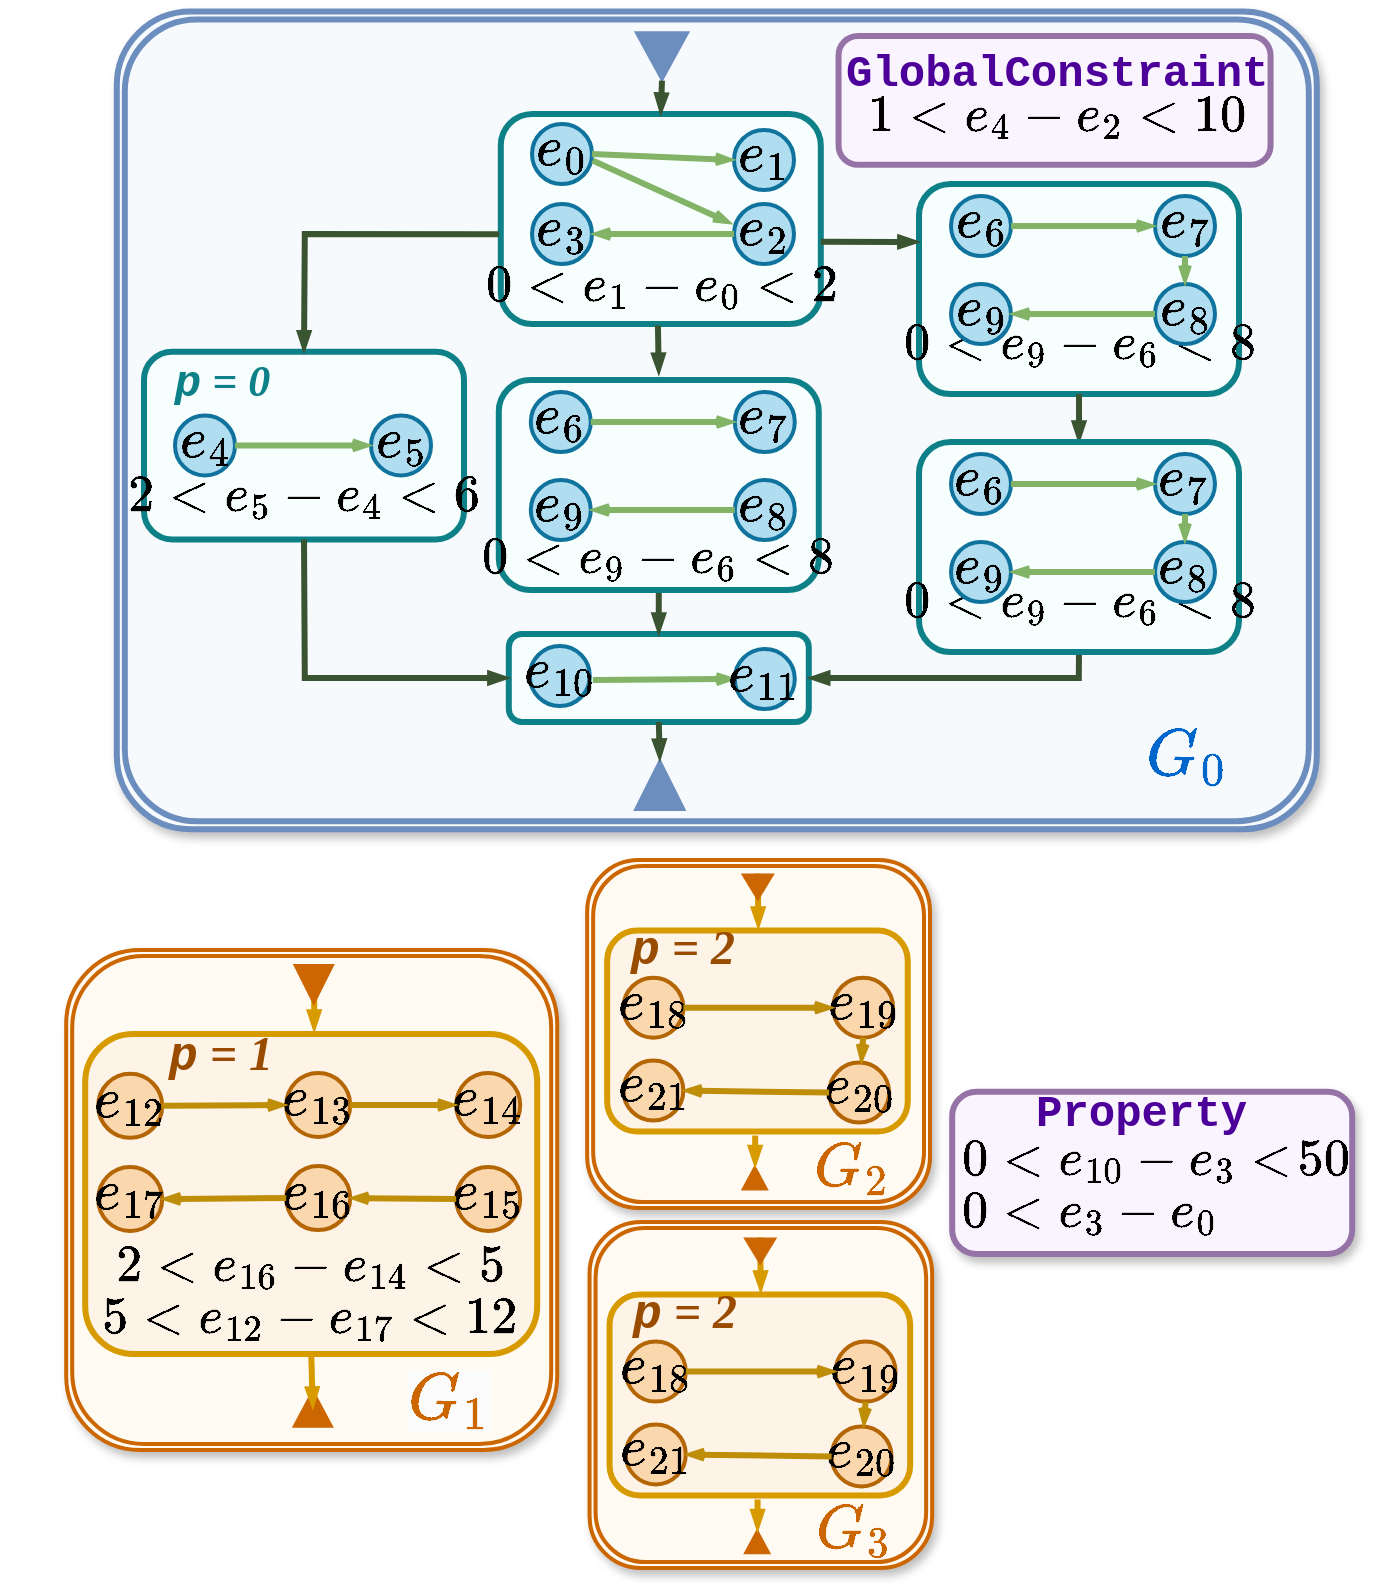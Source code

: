 <mxfile version="27.0.6">
  <diagram name="Page-1" id="2ugi5nNnWcnAQ4nfvGsC">
    <mxGraphModel dx="1415" dy="845" grid="1" gridSize="10" guides="1" tooltips="1" connect="1" arrows="1" fold="1" page="1" pageScale="1" pageWidth="850" pageHeight="1100" math="1" shadow="0">
      <root>
        <mxCell id="0" />
        <mxCell id="1" parent="0" />
        <mxCell id="yCP1H79guj11RidMhrs2-520" value="" style="shape=ext;double=1;rounded=1;whiteSpace=wrap;html=1;fillColor=#FFFAF2;strokeColor=#CC6600;strokeWidth=2;container=0;shadow=1;" parent="1" vertex="1">
          <mxGeometry x="68.1" y="538" width="245.5" height="250" as="geometry" />
        </mxCell>
        <mxCell id="yCP1H79guj11RidMhrs2-76" value="" style="shape=ext;double=1;rounded=1;whiteSpace=wrap;html=1;fillColor=#F7FAFD;strokeColor=#6c8ebf;strokeWidth=3;container=0;shadow=1;arcSize=9;" parent="1" vertex="1">
          <mxGeometry x="93.4" y="68.8" width="600" height="408.78" as="geometry" />
        </mxCell>
        <mxCell id="yCP1H79guj11RidMhrs2-59" value="" style="triangle;whiteSpace=wrap;html=1;rotation=90;fillColor=light-dark(#6c8ebf, #1d293b);strokeColor=#6c8ebf;" parent="1" vertex="1">
          <mxGeometry x="353.86" y="78" width="24.27" height="26.46" as="geometry" />
        </mxCell>
        <mxCell id="yCP1H79guj11RidMhrs2-201" value="" style="rounded=1;whiteSpace=wrap;html=1;shadow=0;strokeColor=#9673A6;strokeWidth=3;fillColor=#FAF4FF;" parent="1" vertex="1">
          <mxGeometry x="454.28" y="81.0" width="216" height="64.43" as="geometry" />
        </mxCell>
        <mxCell id="yCP1H79guj11RidMhrs2-202" value="&lt;span style=&quot;font-style: normal; font-variant-ligatures: normal; font-variant-caps: normal; letter-spacing: normal; orphans: 2; text-align: left; text-indent: 0px; text-transform: none; widows: 2; word-spacing: 0px; -webkit-text-stroke-width: 0px; white-space: nowrap; text-decoration-thickness: initial; text-decoration-style: initial; text-decoration-color: initial; float: none; display: inline !important;&quot;&gt;&lt;font face=&quot;Courier New&quot; style=&quot;color: rgb(76, 0, 153); font-size: 22px;&quot;&gt;&lt;b style=&quot;&quot;&gt;GlobalConstraint&lt;/b&gt;&lt;/font&gt;&lt;/span&gt;" style="text;whiteSpace=wrap;html=1;shadow=1;rounded=1;" parent="1" vertex="1">
          <mxGeometry x="456.38" y="81.0" width="146.8" height="25.57" as="geometry" />
        </mxCell>
        <mxCell id="yCP1H79guj11RidMhrs2-204" value="&lt;font style=&quot;font-size: 22px;&quot;&gt;\(1 &amp;lt; e_4 - e_2 &amp;lt; 10\)&lt;/font&gt;" style="text;html=1;align=center;verticalAlign=middle;whiteSpace=wrap;rounded=0;" parent="1" vertex="1">
          <mxGeometry x="468.78" y="101.43" width="190" height="40" as="geometry" />
        </mxCell>
        <mxCell id="yCP1H79guj11RidMhrs2-15" value="" style="triangle;whiteSpace=wrap;html=1;rotation=90;fillColor=light-dark(#6c8ebf, #1d293b);flipV=1;flipH=1;strokeColor=#6c8ebf;" parent="1" vertex="1">
          <mxGeometry x="352.4" y="443" width="25" height="25" as="geometry" />
        </mxCell>
        <mxCell id="yCP1H79guj11RidMhrs2-216" value="" style="rounded=1;whiteSpace=wrap;html=1;strokeWidth=3;fillColor=#F7FFFE;strokeColor=#0e8088;" parent="1" vertex="1">
          <mxGeometry x="289.4" y="380" width="150" height="44" as="geometry" />
        </mxCell>
        <mxCell id="yCP1H79guj11RidMhrs2-219" value="&lt;div style=&quot;text-align: left;&quot;&gt;&lt;span style=&quot;background-color: initial;&quot;&gt;&lt;font style=&quot;font-size: 24px;&quot; face=&quot;Courier New&quot;&gt;&lt;b style=&quot;&quot;&gt;\(e_{10}\)&lt;/b&gt;&lt;/font&gt;&lt;/span&gt;&lt;/div&gt;" style="ellipse;whiteSpace=wrap;html=1;aspect=fixed;strokeWidth=2;fillColor=#b1ddf0;strokeColor=#10739e;" parent="1" vertex="1">
          <mxGeometry x="299.9" y="386" width="30" height="30" as="geometry" />
        </mxCell>
        <mxCell id="yCP1H79guj11RidMhrs2-431" value="" style="rounded=1;whiteSpace=wrap;html=1;strokeWidth=3;fillColor=#F7FFFE;strokeColor=#0e8088;" parent="1" vertex="1">
          <mxGeometry x="285.4" y="120" width="160" height="105" as="geometry" />
        </mxCell>
        <mxCell id="yCP1H79guj11RidMhrs2-432" value="&lt;div style=&quot;text-align: left;&quot;&gt;&lt;span style=&quot;background-color: initial;&quot;&gt;&lt;font style=&quot;font-size: 22px;&quot; face=&quot;Courier New&quot;&gt;&lt;b style=&quot;&quot;&gt;\(0 &amp;lt; e_1 - e_0 &amp;lt; 2\)&lt;/b&gt;&lt;/font&gt;&lt;/span&gt;&lt;/div&gt;" style="text;html=1;align=center;verticalAlign=middle;resizable=0;points=[];autosize=1;strokeColor=none;fillColor=none;strokeWidth=3;" parent="1" vertex="1">
          <mxGeometry x="215.993" y="188.004" width="300" height="40" as="geometry" />
        </mxCell>
        <mxCell id="yCP1H79guj11RidMhrs2-433" value="&lt;div style=&quot;text-align: left;&quot;&gt;&lt;span style=&quot;background-color: initial;&quot;&gt;&lt;font style=&quot;font-size: 24px;&quot; face=&quot;Courier New&quot;&gt;&lt;b style=&quot;&quot;&gt;\(e_1\)&lt;/b&gt;&lt;/font&gt;&lt;/span&gt;&lt;/div&gt;" style="ellipse;whiteSpace=wrap;html=1;aspect=fixed;strokeWidth=2;fillColor=#b1ddf0;strokeColor=#10739e;" parent="1" vertex="1">
          <mxGeometry x="402" y="128" width="30" height="30" as="geometry" />
        </mxCell>
        <mxCell id="yCP1H79guj11RidMhrs2-434" value="&lt;div style=&quot;text-align: left;&quot;&gt;&lt;span style=&quot;background-color: initial;&quot;&gt;&lt;font style=&quot;font-size: 24px;&quot; face=&quot;Courier New&quot;&gt;&lt;b style=&quot;&quot;&gt;\(e_0\)&lt;/b&gt;&lt;/font&gt;&lt;/span&gt;&lt;/div&gt;" style="ellipse;whiteSpace=wrap;html=1;aspect=fixed;strokeWidth=2;fillColor=#b1ddf0;strokeColor=#10739e;" parent="1" vertex="1">
          <mxGeometry x="301" y="125" width="30" height="30" as="geometry" />
        </mxCell>
        <mxCell id="yCP1H79guj11RidMhrs2-435" value="&lt;div style=&quot;text-align: left;&quot;&gt;&lt;span style=&quot;background-color: initial;&quot;&gt;&lt;font style=&quot;font-size: 24px;&quot; face=&quot;Courier New&quot;&gt;&lt;b style=&quot;&quot;&gt;\(e_3\)&lt;/b&gt;&lt;/font&gt;&lt;/span&gt;&lt;/div&gt;" style="ellipse;whiteSpace=wrap;html=1;aspect=fixed;strokeWidth=2;fillColor=#b1ddf0;strokeColor=#10739e;" parent="1" vertex="1">
          <mxGeometry x="301" y="165" width="30" height="30" as="geometry" />
        </mxCell>
        <mxCell id="yCP1H79guj11RidMhrs2-436" value="&lt;div style=&quot;text-align: left;&quot;&gt;&lt;span style=&quot;background-color: initial;&quot;&gt;&lt;font style=&quot;font-size: 24px;&quot; face=&quot;Courier New&quot;&gt;&lt;b style=&quot;&quot;&gt;\(e_2\)&lt;/b&gt;&lt;/font&gt;&lt;/span&gt;&lt;/div&gt;" style="ellipse;whiteSpace=wrap;html=1;aspect=fixed;strokeWidth=2;fillColor=#b1ddf0;strokeColor=#10739e;" parent="1" vertex="1">
          <mxGeometry x="402" y="165" width="30" height="30" as="geometry" />
        </mxCell>
        <mxCell id="yCP1H79guj11RidMhrs2-437" style="rounded=0;orthogonalLoop=1;jettySize=auto;html=1;endArrow=openThin;endFill=0;strokeColor=#82b366;strokeWidth=3;fillColor=#d5e8d4;endSize=3;entryX=0;entryY=0.5;entryDx=0;entryDy=0;startSize=3;exitX=1;exitY=0.5;exitDx=0;exitDy=0;" parent="1" source="yCP1H79guj11RidMhrs2-434" target="yCP1H79guj11RidMhrs2-433" edge="1">
          <mxGeometry relative="1" as="geometry">
            <mxPoint x="319.4" y="140" as="sourcePoint" />
            <mxPoint x="113.235" y="171.164" as="targetPoint" />
          </mxGeometry>
        </mxCell>
        <mxCell id="yCP1H79guj11RidMhrs2-438" style="rounded=0;orthogonalLoop=1;jettySize=auto;html=1;endArrow=openThin;endFill=0;strokeColor=#82b366;strokeWidth=3;fillColor=#d5e8d4;endSize=3;exitX=0;exitY=0.5;exitDx=0;exitDy=0;startSize=3;entryX=1;entryY=0.5;entryDx=0;entryDy=0;" parent="1" source="yCP1H79guj11RidMhrs2-436" target="yCP1H79guj11RidMhrs2-435" edge="1">
          <mxGeometry relative="1" as="geometry">
            <mxPoint x="334" y="142" as="sourcePoint" />
            <mxPoint x="329.4" y="180" as="targetPoint" />
            <Array as="points" />
          </mxGeometry>
        </mxCell>
        <mxCell id="yCP1H79guj11RidMhrs2-439" style="rounded=0;orthogonalLoop=1;jettySize=auto;html=1;endArrow=openThin;endFill=0;strokeColor=#82b366;strokeWidth=3;fillColor=#d5e8d4;endSize=3;entryX=-0.042;entryY=0.326;entryDx=0;entryDy=0;exitX=1.01;exitY=0.607;exitDx=0;exitDy=0;startSize=3;exitPerimeter=0;entryPerimeter=0;" parent="1" source="yCP1H79guj11RidMhrs2-434" target="yCP1H79guj11RidMhrs2-436" edge="1">
          <mxGeometry relative="1" as="geometry">
            <mxPoint x="436.0" y="195" as="sourcePoint" />
            <mxPoint x="334" y="195" as="targetPoint" />
            <Array as="points" />
          </mxGeometry>
        </mxCell>
        <mxCell id="yCP1H79guj11RidMhrs2-458" value="" style="rounded=1;whiteSpace=wrap;html=1;strokeWidth=3;fillColor=#F7FFFE;strokeColor=#0e8088;" parent="1" vertex="1">
          <mxGeometry x="107" y="238.86" width="160" height="93.86" as="geometry" />
        </mxCell>
        <mxCell id="yCP1H79guj11RidMhrs2-459" value="&lt;div style=&quot;text-align: left;&quot;&gt;&lt;span style=&quot;background-color: initial;&quot;&gt;&lt;font style=&quot;font-size: 22px;&quot; face=&quot;Courier New&quot;&gt;&lt;b style=&quot;&quot;&gt;\(2 &amp;lt; e_5 - e_4 &amp;lt; 6\)&lt;/b&gt;&lt;/font&gt;&lt;/span&gt;&lt;/div&gt;" style="text;html=1;align=center;verticalAlign=middle;resizable=0;points=[];autosize=1;strokeColor=none;fillColor=none;strokeWidth=3;" parent="1" vertex="1">
          <mxGeometry x="37.003" y="292.724" width="300" height="40" as="geometry" />
        </mxCell>
        <mxCell id="yCP1H79guj11RidMhrs2-462" value="&lt;div style=&quot;text-align: left;&quot;&gt;&lt;span style=&quot;background-color: initial;&quot;&gt;&lt;font style=&quot;font-size: 24px;&quot; face=&quot;Courier New&quot;&gt;&lt;b style=&quot;&quot;&gt;\(e_4\)&lt;/b&gt;&lt;/font&gt;&lt;/span&gt;&lt;/div&gt;" style="ellipse;whiteSpace=wrap;html=1;aspect=fixed;strokeWidth=2;fillColor=#b1ddf0;strokeColor=#10739e;" parent="1" vertex="1">
          <mxGeometry x="122.5" y="270.72" width="30" height="30" as="geometry" />
        </mxCell>
        <mxCell id="yCP1H79guj11RidMhrs2-463" value="&lt;div style=&quot;text-align: left;&quot;&gt;&lt;span style=&quot;background-color: initial;&quot;&gt;&lt;font style=&quot;font-size: 24px;&quot; face=&quot;Courier New&quot;&gt;&lt;b style=&quot;&quot;&gt;\(e_5\)&lt;/b&gt;&lt;/font&gt;&lt;/span&gt;&lt;/div&gt;" style="ellipse;whiteSpace=wrap;html=1;aspect=fixed;strokeWidth=2;fillColor=#b1ddf0;strokeColor=#10739e;" parent="1" vertex="1">
          <mxGeometry x="220.5" y="270.72" width="30" height="30" as="geometry" />
        </mxCell>
        <mxCell id="yCP1H79guj11RidMhrs2-465" style="rounded=0;orthogonalLoop=1;jettySize=auto;html=1;endArrow=openThin;endFill=0;strokeColor=#82b366;strokeWidth=3;fillColor=#d5e8d4;endSize=3;entryX=0;entryY=0.5;entryDx=0;entryDy=0;exitX=1;exitY=0.5;exitDx=0;exitDy=0;startSize=3;" parent="1" source="yCP1H79guj11RidMhrs2-462" target="yCP1H79guj11RidMhrs2-463" edge="1">
          <mxGeometry relative="1" as="geometry">
            <mxPoint x="140.5" y="247.72" as="sourcePoint" />
            <mxPoint x="242.5" y="247.72" as="targetPoint" />
            <Array as="points" />
          </mxGeometry>
        </mxCell>
        <mxCell id="yCP1H79guj11RidMhrs2-467" value="&lt;font style=&quot;color: rgb(14, 128, 136); font-size: 22px;&quot;&gt;&lt;b style=&quot;&quot;&gt;&lt;i style=&quot;&quot;&gt;&lt;font style=&quot;&quot; face=&quot;Georgia&quot;&gt;&amp;nbsp;&lt;/font&gt;&lt;font style=&quot;&quot; face=&quot;Courier New&quot;&gt;p&lt;/font&gt;&lt;font style=&quot;&quot; face=&quot;Georgia&quot;&gt; = &lt;/font&gt;&lt;font face=&quot;Comic Sans MS&quot; style=&quot;&quot;&gt;0&lt;/font&gt;&lt;/i&gt;&lt;/b&gt;&lt;/font&gt;" style="text;html=1;align=center;verticalAlign=middle;resizable=0;points=[];autosize=1;strokeColor=none;fillColor=none;strokeWidth=3;" parent="1" vertex="1">
          <mxGeometry x="103" y="235" width="80" height="40" as="geometry" />
        </mxCell>
        <mxCell id="yCP1H79guj11RidMhrs2-468" value="" style="rounded=1;whiteSpace=wrap;html=1;strokeWidth=3;fillColor=#F7FFFE;strokeColor=#0e8088;" parent="1" vertex="1">
          <mxGeometry x="494.5" y="155" width="160" height="105" as="geometry" />
        </mxCell>
        <mxCell id="yCP1H79guj11RidMhrs2-469" value="&lt;div style=&quot;text-align: left;&quot;&gt;&lt;span style=&quot;background-color: initial;&quot;&gt;&lt;font style=&quot;font-size: 22px;&quot; face=&quot;Courier New&quot;&gt;&lt;b style=&quot;&quot;&gt;\(0 &amp;lt; e_9 - e_6 &amp;lt; 8\)&lt;/b&gt;&lt;/font&gt;&lt;/span&gt;&lt;/div&gt;" style="text;html=1;align=center;verticalAlign=middle;resizable=0;points=[];autosize=1;strokeColor=none;fillColor=none;strokeWidth=3;" parent="1" vertex="1">
          <mxGeometry x="424.503" y="217.284" width="300" height="40" as="geometry" />
        </mxCell>
        <mxCell id="yCP1H79guj11RidMhrs2-470" value="&lt;div style=&quot;text-align: left;&quot;&gt;&lt;span style=&quot;background-color: initial;&quot;&gt;&lt;font style=&quot;font-size: 24px;&quot; face=&quot;Courier New&quot;&gt;&lt;b style=&quot;&quot;&gt;\(e_7\)&lt;/b&gt;&lt;/font&gt;&lt;/span&gt;&lt;/div&gt;" style="ellipse;whiteSpace=wrap;html=1;aspect=fixed;strokeWidth=2;fillColor=#b1ddf0;strokeColor=#10739e;" parent="1" vertex="1">
          <mxGeometry x="612.5" y="161" width="30" height="30" as="geometry" />
        </mxCell>
        <mxCell id="yCP1H79guj11RidMhrs2-471" value="&lt;div style=&quot;text-align: left;&quot;&gt;&lt;span style=&quot;background-color: initial;&quot;&gt;&lt;font style=&quot;font-size: 24px;&quot; face=&quot;Courier New&quot;&gt;&lt;b style=&quot;&quot;&gt;\(e_6\)&lt;/b&gt;&lt;/font&gt;&lt;/span&gt;&lt;/div&gt;" style="ellipse;whiteSpace=wrap;html=1;aspect=fixed;strokeWidth=2;fillColor=#b1ddf0;strokeColor=#10739e;" parent="1" vertex="1">
          <mxGeometry x="510.5" y="161" width="30" height="30" as="geometry" />
        </mxCell>
        <mxCell id="yCP1H79guj11RidMhrs2-472" value="&lt;div style=&quot;text-align: left;&quot;&gt;&lt;span style=&quot;background-color: initial;&quot;&gt;&lt;font style=&quot;font-size: 24px;&quot; face=&quot;Courier New&quot;&gt;&lt;b style=&quot;&quot;&gt;\(e_9\)&lt;/b&gt;&lt;/font&gt;&lt;/span&gt;&lt;/div&gt;" style="ellipse;whiteSpace=wrap;html=1;aspect=fixed;strokeWidth=2;fillColor=#b1ddf0;strokeColor=#10739e;" parent="1" vertex="1">
          <mxGeometry x="510.5" y="205" width="30" height="30" as="geometry" />
        </mxCell>
        <mxCell id="yCP1H79guj11RidMhrs2-473" value="&lt;div style=&quot;text-align: left;&quot;&gt;&lt;span style=&quot;background-color: initial;&quot;&gt;&lt;font style=&quot;font-size: 24px;&quot; face=&quot;Courier New&quot;&gt;&lt;b style=&quot;&quot;&gt;\(e_8\)&lt;/b&gt;&lt;/font&gt;&lt;/span&gt;&lt;/div&gt;" style="ellipse;whiteSpace=wrap;html=1;aspect=fixed;strokeWidth=2;fillColor=#b1ddf0;strokeColor=#10739e;" parent="1" vertex="1">
          <mxGeometry x="612.5" y="205" width="30" height="30" as="geometry" />
        </mxCell>
        <mxCell id="yCP1H79guj11RidMhrs2-474" style="rounded=0;orthogonalLoop=1;jettySize=auto;html=1;endArrow=openThin;endFill=0;strokeColor=#82b366;strokeWidth=3;fillColor=#d5e8d4;endSize=3;entryX=0;entryY=0.5;entryDx=0;entryDy=0;exitX=1;exitY=0.5;exitDx=0;exitDy=0;startSize=3;" parent="1" source="yCP1H79guj11RidMhrs2-471" target="yCP1H79guj11RidMhrs2-470" edge="1">
          <mxGeometry relative="1" as="geometry">
            <mxPoint x="341.125" y="205.849" as="sourcePoint" />
            <mxPoint x="348.735" y="207.164" as="targetPoint" />
          </mxGeometry>
        </mxCell>
        <mxCell id="yCP1H79guj11RidMhrs2-475" style="rounded=0;orthogonalLoop=1;jettySize=auto;html=1;endArrow=openThin;endFill=0;strokeColor=#82b366;strokeWidth=3;fillColor=#d5e8d4;endSize=3;entryX=1;entryY=0.5;entryDx=0;entryDy=0;exitX=0;exitY=0.5;exitDx=0;exitDy=0;startSize=3;" parent="1" source="yCP1H79guj11RidMhrs2-473" target="yCP1H79guj11RidMhrs2-472" edge="1">
          <mxGeometry relative="1" as="geometry">
            <mxPoint x="550.5" y="182" as="sourcePoint" />
            <mxPoint x="652.5" y="182" as="targetPoint" />
            <Array as="points" />
          </mxGeometry>
        </mxCell>
        <mxCell id="yCP1H79guj11RidMhrs2-476" style="rounded=0;orthogonalLoop=1;jettySize=auto;html=1;endArrow=openThin;endFill=0;strokeColor=#82b366;strokeWidth=3;fillColor=#d5e8d4;endSize=3;entryX=0.5;entryY=0;entryDx=0;entryDy=0;exitX=0.5;exitY=1;exitDx=0;exitDy=0;startSize=3;" parent="1" source="yCP1H79guj11RidMhrs2-470" target="yCP1H79guj11RidMhrs2-473" edge="1">
          <mxGeometry relative="1" as="geometry">
            <mxPoint x="622.5" y="231" as="sourcePoint" />
            <mxPoint x="520.5" y="231" as="targetPoint" />
            <Array as="points" />
          </mxGeometry>
        </mxCell>
        <mxCell id="yCP1H79guj11RidMhrs2-478" style="rounded=0;orthogonalLoop=1;jettySize=auto;html=1;strokeColor=#3A5431;endArrow=blockThin;endFill=1;endSize=3;strokeWidth=3;fillColor=#6d8764;startSize=3;jumpSize=3;exitX=1;exitY=0.5;exitDx=0;exitDy=0;entryX=0.5;entryY=0;entryDx=0;entryDy=0;" parent="1" source="yCP1H79guj11RidMhrs2-59" target="yCP1H79guj11RidMhrs2-431" edge="1">
          <mxGeometry relative="1" as="geometry">
            <mxPoint x="-328.6" y="-422" as="sourcePoint" />
            <mxPoint x="-328.6" y="-398" as="targetPoint" />
          </mxGeometry>
        </mxCell>
        <mxCell id="yCP1H79guj11RidMhrs2-479" style="rounded=0;orthogonalLoop=1;jettySize=auto;html=1;strokeColor=#3A5431;endArrow=blockThin;endFill=1;endSize=3;strokeWidth=3;fillColor=#6d8764;startSize=3;jumpSize=3;exitX=0.491;exitY=1.007;exitDx=0;exitDy=0;exitPerimeter=0;" parent="1" source="yCP1H79guj11RidMhrs2-431" edge="1">
          <mxGeometry relative="1" as="geometry">
            <mxPoint x="376.4" y="107" as="sourcePoint" />
            <mxPoint x="364.4" y="250" as="targetPoint" />
            <Array as="points">
              <mxPoint x="364.4" y="250" />
            </Array>
          </mxGeometry>
        </mxCell>
        <mxCell id="yCP1H79guj11RidMhrs2-480" style="rounded=0;orthogonalLoop=1;jettySize=auto;html=1;strokeColor=#3A5431;endArrow=blockThin;endFill=1;endSize=3;strokeWidth=3;fillColor=#6d8764;startSize=3;jumpSize=3;exitX=0.5;exitY=1;exitDx=0;exitDy=0;entryX=0.5;entryY=0;entryDx=0;entryDy=0;" parent="1" source="1Rlyhm-wDzIqnLzOwAa--21" target="yCP1H79guj11RidMhrs2-216" edge="1">
          <mxGeometry relative="1" as="geometry">
            <mxPoint x="364.4" y="399" as="sourcePoint" />
            <mxPoint x="374.4" y="286" as="targetPoint" />
          </mxGeometry>
        </mxCell>
        <mxCell id="yCP1H79guj11RidMhrs2-481" style="rounded=0;orthogonalLoop=1;jettySize=auto;html=1;strokeColor=#3A5431;endArrow=blockThin;endFill=1;endSize=3;strokeWidth=3;fillColor=#6d8764;startSize=3;jumpSize=3;exitX=0.5;exitY=1;exitDx=0;exitDy=0;entryX=0;entryY=0.5;entryDx=0;entryDy=0;" parent="1" source="yCP1H79guj11RidMhrs2-216" target="yCP1H79guj11RidMhrs2-15" edge="1">
          <mxGeometry relative="1" as="geometry">
            <mxPoint x="375.4" y="363" as="sourcePoint" />
            <mxPoint x="375.4" y="383" as="targetPoint" />
          </mxGeometry>
        </mxCell>
        <mxCell id="yCP1H79guj11RidMhrs2-482" style="rounded=0;orthogonalLoop=1;jettySize=auto;html=1;strokeColor=#3A5431;endArrow=blockThin;endFill=1;endSize=3;strokeWidth=3;fillColor=#6d8764;startSize=3;jumpSize=3;exitX=1;exitY=0.608;exitDx=0;exitDy=0;exitPerimeter=0;" parent="1" source="yCP1H79guj11RidMhrs2-431" edge="1">
          <mxGeometry relative="1" as="geometry">
            <mxPoint x="376.4" y="107" as="sourcePoint" />
            <mxPoint x="494.4" y="184" as="targetPoint" />
          </mxGeometry>
        </mxCell>
        <mxCell id="yCP1H79guj11RidMhrs2-483" style="rounded=0;orthogonalLoop=1;jettySize=auto;html=1;strokeColor=#3A5431;endArrow=blockThin;endFill=1;endSize=3;strokeWidth=3;fillColor=#6d8764;startSize=3;jumpSize=3;exitX=0.5;exitY=1;exitDx=0;exitDy=0;entryX=0.5;entryY=0;entryDx=0;entryDy=0;" parent="1" source="yCP1H79guj11RidMhrs2-468" target="1Rlyhm-wDzIqnLzOwAa--2" edge="1">
          <mxGeometry relative="1" as="geometry">
            <mxPoint x="353.4" y="270" as="sourcePoint" />
            <mxPoint x="574.4" y="299" as="targetPoint" />
            <Array as="points" />
          </mxGeometry>
        </mxCell>
        <mxCell id="yCP1H79guj11RidMhrs2-484" style="rounded=0;orthogonalLoop=1;jettySize=auto;html=1;strokeColor=#3A5431;endArrow=blockThin;endFill=1;endSize=3;strokeWidth=3;fillColor=#6d8764;startSize=3;jumpSize=3;exitX=0.5;exitY=1;exitDx=0;exitDy=0;entryX=1;entryY=0.5;entryDx=0;entryDy=0;" parent="1" source="1Rlyhm-wDzIqnLzOwAa--2" target="yCP1H79guj11RidMhrs2-216" edge="1">
          <mxGeometry relative="1" as="geometry">
            <mxPoint x="581.45" y="429.0" as="sourcePoint" />
            <mxPoint x="625.4" y="326" as="targetPoint" />
            <Array as="points">
              <mxPoint x="574.4" y="402" />
            </Array>
          </mxGeometry>
        </mxCell>
        <mxCell id="yCP1H79guj11RidMhrs2-485" style="rounded=0;orthogonalLoop=1;jettySize=auto;html=1;strokeColor=#3A5431;endArrow=blockThin;endFill=1;endSize=3;strokeWidth=3;fillColor=#6d8764;startSize=3;jumpSize=3;exitX=0.5;exitY=1;exitDx=0;exitDy=0;entryX=0;entryY=0.5;entryDx=0;entryDy=0;" parent="1" source="yCP1H79guj11RidMhrs2-458" target="yCP1H79guj11RidMhrs2-216" edge="1">
          <mxGeometry relative="1" as="geometry">
            <mxPoint x="374.4" y="267" as="sourcePoint" />
            <mxPoint x="374.4" y="286" as="targetPoint" />
            <Array as="points">
              <mxPoint x="187.4" y="402" />
            </Array>
          </mxGeometry>
        </mxCell>
        <mxCell id="yCP1H79guj11RidMhrs2-486" style="rounded=0;orthogonalLoop=1;jettySize=auto;html=1;strokeColor=#3A5431;endArrow=blockThin;endFill=1;endSize=3;strokeWidth=3;fillColor=#6d8764;startSize=3;jumpSize=3;exitX=-0.005;exitY=0.573;exitDx=0;exitDy=0;entryX=0.5;entryY=0;entryDx=0;entryDy=0;exitPerimeter=0;" parent="1" source="yCP1H79guj11RidMhrs2-431" target="yCP1H79guj11RidMhrs2-458" edge="1">
          <mxGeometry relative="1" as="geometry">
            <mxPoint x="374.4" y="426" as="sourcePoint" />
            <mxPoint x="374.4" y="446" as="targetPoint" />
            <Array as="points">
              <mxPoint x="187.4" y="180" />
            </Array>
          </mxGeometry>
        </mxCell>
        <mxCell id="yCP1H79guj11RidMhrs2-527" value="" style="rounded=1;whiteSpace=wrap;html=1;shadow=1;strokeColor=#9673A6;strokeWidth=3;fillColor=#FAF4FF;" parent="1" vertex="1">
          <mxGeometry x="511.1" y="608.83" width="200" height="81.17" as="geometry" />
        </mxCell>
        <mxCell id="yCP1H79guj11RidMhrs2-528" value="&lt;font style=&quot;font-size: 22px;&quot; face=&quot;Courier New&quot; color=&quot;#4c0099&quot;&gt;&lt;span style=&quot;text-wrap: nowrap;&quot;&gt;&lt;b style=&quot;&quot;&gt;Property&lt;/b&gt;&lt;/span&gt;&lt;/font&gt;" style="text;whiteSpace=wrap;html=1;shadow=1;rounded=1;align=left;" parent="1" vertex="1">
          <mxGeometry x="551" y="601.38" width="146.8" height="25.57" as="geometry" />
        </mxCell>
        <mxCell id="yCP1H79guj11RidMhrs2-529" value="&lt;font style=&quot;font-size: 22px;&quot;&gt;\(0 &amp;lt; e_{10} - e_3 &amp;lt;\! 50\)&lt;br&gt;\(0 &amp;lt; e_3 - e_0\)&lt;/font&gt;" style="text;html=1;align=left;verticalAlign=middle;whiteSpace=wrap;rounded=0;" parent="1" vertex="1">
          <mxGeometry x="514.1" y="638.88" width="110" height="34.07" as="geometry" />
        </mxCell>
        <mxCell id="yCP1H79guj11RidMhrs2-530" value="" style="rounded=1;whiteSpace=wrap;html=1;strokeWidth=3;fillColor=light-dark(#fdf3e7, #36210a);strokeColor=#d79b00;" parent="1" vertex="1">
          <mxGeometry x="77.6" y="580" width="226" height="160" as="geometry" />
        </mxCell>
        <mxCell id="yCP1H79guj11RidMhrs2-531" value="&lt;font style=&quot;font-size: 22px;&quot;&gt;\(2 &amp;lt; e_{16} - e_{14} &amp;lt; 5\)&lt;/font&gt;&lt;div&gt;&lt;font style=&quot;font-size: 22px;&quot;&gt;\(5 &amp;lt; e_{12} - e_{17} &amp;lt; 12\)&lt;/font&gt;&lt;/div&gt;" style="text;html=1;align=center;verticalAlign=middle;whiteSpace=wrap;rounded=0;" parent="1" vertex="1">
          <mxGeometry x="134.85" y="694" width="110" height="30" as="geometry" />
        </mxCell>
        <mxCell id="yCP1H79guj11RidMhrs2-532" value="&lt;div style=&quot;text-align: left;&quot;&gt;&lt;span style=&quot;background-color: initial;&quot;&gt;&lt;font style=&quot;font-size: 24px;&quot; face=&quot;Courier New&quot;&gt;&lt;b style=&quot;&quot;&gt;\(e_{12}\)&lt;/b&gt;&lt;/font&gt;&lt;/span&gt;&lt;/div&gt;" style="ellipse;whiteSpace=wrap;html=1;aspect=fixed;strokeWidth=2;fillColor=#fad7ac;strokeColor=#b46504;" parent="1" vertex="1">
          <mxGeometry x="84.1" y="599.93" width="32" height="32" as="geometry" />
        </mxCell>
        <mxCell id="yCP1H79guj11RidMhrs2-533" value="&lt;b style=&quot;color: rgb(153, 76, 0);&quot;&gt;&lt;i&gt;&lt;font style=&quot;font-size: 24px;&quot;&gt;&lt;font face=&quot;Georgia&quot;&gt;&amp;nbsp;&lt;/font&gt;&lt;font face=&quot;Courier New&quot;&gt;p&lt;/font&gt;&lt;font face=&quot;Georgia&quot;&gt;&amp;nbsp;= 1&lt;/font&gt;&lt;/font&gt;&lt;/i&gt;&lt;/b&gt;" style="text;html=1;align=center;verticalAlign=middle;resizable=0;points=[];autosize=1;strokeColor=none;fillColor=none;strokeWidth=3;" parent="1" vertex="1">
          <mxGeometry x="101.539" y="570.63" width="80" height="40" as="geometry" />
        </mxCell>
        <mxCell id="yCP1H79guj11RidMhrs2-534" value="&lt;div style=&quot;text-align: left;&quot;&gt;&lt;span style=&quot;background-color: initial;&quot;&gt;&lt;font style=&quot;font-size: 24px;&quot; face=&quot;Courier New&quot;&gt;&lt;b style=&quot;&quot;&gt;\(e_{17}\)&lt;/b&gt;&lt;/font&gt;&lt;/span&gt;&lt;/div&gt;" style="ellipse;whiteSpace=wrap;html=1;aspect=fixed;strokeWidth=2;fillColor=#fad7ac;strokeColor=#b46504;" parent="1" vertex="1">
          <mxGeometry x="84.1" y="646.49" width="32" height="32" as="geometry" />
        </mxCell>
        <mxCell id="yCP1H79guj11RidMhrs2-535" value="&lt;div style=&quot;text-align: left;&quot;&gt;&lt;span style=&quot;background-color: initial;&quot;&gt;&lt;font style=&quot;font-size: 24px;&quot; face=&quot;Courier New&quot;&gt;&lt;b style=&quot;&quot;&gt;\(e_{13}\)&lt;/b&gt;&lt;/font&gt;&lt;/span&gt;&lt;/div&gt;" style="ellipse;whiteSpace=wrap;html=1;aspect=fixed;strokeWidth=2;fillColor=#fad7ac;strokeColor=#b46504;" parent="1" vertex="1">
          <mxGeometry x="178.1" y="599.49" width="32" height="32" as="geometry" />
        </mxCell>
        <mxCell id="yCP1H79guj11RidMhrs2-536" value="&lt;div style=&quot;text-align: left;&quot;&gt;&lt;span style=&quot;background-color: initial;&quot;&gt;&lt;font style=&quot;font-size: 24px;&quot; face=&quot;Courier New&quot;&gt;&lt;b style=&quot;&quot;&gt;\(e_{14}\)&lt;/b&gt;&lt;/font&gt;&lt;/span&gt;&lt;/div&gt;" style="ellipse;whiteSpace=wrap;html=1;aspect=fixed;strokeWidth=2;fillColor=#fad7ac;strokeColor=#b46504;" parent="1" vertex="1">
          <mxGeometry x="263.1" y="599.49" width="32" height="32" as="geometry" />
        </mxCell>
        <mxCell id="yCP1H79guj11RidMhrs2-537" value="&lt;div style=&quot;text-align: left;&quot;&gt;&lt;span style=&quot;background-color: initial;&quot;&gt;&lt;font style=&quot;font-size: 24px;&quot; face=&quot;Courier New&quot;&gt;&lt;b style=&quot;&quot;&gt;\(e_{16}\)&lt;/b&gt;&lt;/font&gt;&lt;/span&gt;&lt;/div&gt;" style="ellipse;whiteSpace=wrap;html=1;aspect=fixed;strokeWidth=2;fillColor=#fad7ac;strokeColor=#b46504;" parent="1" vertex="1">
          <mxGeometry x="178.1" y="646.06" width="32" height="32" as="geometry" />
        </mxCell>
        <mxCell id="yCP1H79guj11RidMhrs2-538" value="&lt;div style=&quot;text-align: left;&quot;&gt;&lt;span style=&quot;background-color: initial;&quot;&gt;&lt;font style=&quot;font-size: 24px;&quot; face=&quot;Courier New&quot;&gt;&lt;b style=&quot;&quot;&gt;\(e_{15}\)&lt;/b&gt;&lt;/font&gt;&lt;/span&gt;&lt;/div&gt;" style="ellipse;whiteSpace=wrap;html=1;aspect=fixed;strokeWidth=2;fillColor=#fad7ac;strokeColor=#b46504;" parent="1" vertex="1">
          <mxGeometry x="263.1" y="646.49" width="32" height="32" as="geometry" />
        </mxCell>
        <mxCell id="yCP1H79guj11RidMhrs2-540" style="rounded=0;orthogonalLoop=1;jettySize=auto;html=1;endArrow=openThin;endFill=0;strokeColor=light-dark(#bf8e08, #446e2c);strokeWidth=3;fillColor=#d5e8d4;endSize=3;exitX=1;exitY=0.5;exitDx=0;exitDy=0;entryX=0;entryY=0.5;entryDx=0;entryDy=0;" parent="1" source="yCP1H79guj11RidMhrs2-532" target="yCP1H79guj11RidMhrs2-535" edge="1">
          <mxGeometry relative="1" as="geometry">
            <mxPoint x="506.1" y="535.49" as="sourcePoint" />
            <mxPoint x="172.1" y="614.49" as="targetPoint" />
          </mxGeometry>
        </mxCell>
        <mxCell id="yCP1H79guj11RidMhrs2-541" style="rounded=0;orthogonalLoop=1;jettySize=auto;html=1;endArrow=openThin;endFill=0;strokeColor=light-dark(#bf8e08, #446e2c);strokeWidth=3;fillColor=#d5e8d4;endSize=3;entryX=0;entryY=0.5;entryDx=0;entryDy=0;exitX=1;exitY=0.5;exitDx=0;exitDy=0;" parent="1" source="yCP1H79guj11RidMhrs2-535" target="yCP1H79guj11RidMhrs2-536" edge="1">
          <mxGeometry relative="1" as="geometry">
            <mxPoint x="212.1" y="614.49" as="sourcePoint" />
            <mxPoint x="187.1" y="624.49" as="targetPoint" />
          </mxGeometry>
        </mxCell>
        <mxCell id="yCP1H79guj11RidMhrs2-543" style="rounded=0;orthogonalLoop=1;jettySize=auto;html=1;endArrow=openThin;endFill=0;strokeColor=light-dark(#bf8e08, #446e2c);strokeWidth=3;fillColor=#d5e8d4;endSize=3;entryX=1;entryY=0.5;entryDx=0;entryDy=0;exitX=0;exitY=0.5;exitDx=0;exitDy=0;" parent="1" source="yCP1H79guj11RidMhrs2-538" target="yCP1H79guj11RidMhrs2-537" edge="1">
          <mxGeometry relative="1" as="geometry">
            <mxPoint x="297.1" y="618.49" as="sourcePoint" />
            <mxPoint x="297.1" y="656.49" as="targetPoint" />
          </mxGeometry>
        </mxCell>
        <mxCell id="yCP1H79guj11RidMhrs2-544" style="rounded=0;orthogonalLoop=1;jettySize=auto;html=1;endArrow=openThin;endFill=0;strokeColor=light-dark(#bf8e08, #446e2c);strokeWidth=3;fillColor=#d5e8d4;endSize=3;entryX=1;entryY=0.5;entryDx=0;entryDy=0;exitX=0;exitY=0.5;exitDx=0;exitDy=0;" parent="1" source="yCP1H79guj11RidMhrs2-537" target="yCP1H79guj11RidMhrs2-534" edge="1">
          <mxGeometry relative="1" as="geometry">
            <mxPoint x="282.1" y="671.49" as="sourcePoint" />
            <mxPoint x="217.1" y="671.49" as="targetPoint" />
          </mxGeometry>
        </mxCell>
        <mxCell id="yCP1H79guj11RidMhrs2-545" style="rounded=0;orthogonalLoop=1;jettySize=auto;html=1;strokeColor=#d79b00;endArrow=blockThin;endFill=1;endSize=3;strokeWidth=3;fillColor=#ffe6cc;startSize=3;jumpSize=3;" parent="1" edge="1">
          <mxGeometry relative="1" as="geometry">
            <mxPoint x="192.1" y="548.49" as="sourcePoint" />
            <mxPoint x="192.1" y="578.49" as="targetPoint" />
            <Array as="points" />
          </mxGeometry>
        </mxCell>
        <mxCell id="yCP1H79guj11RidMhrs2-525" value="" style="triangle;whiteSpace=wrap;html=1;rotation=-90;fillColor=light-dark(#CC6600,#36210A);flipV=1;flipH=1;strokeColor=none;" parent="1" vertex="1">
          <mxGeometry x="181.42" y="545.06" width="21" height="21" as="geometry" />
        </mxCell>
        <mxCell id="yCP1H79guj11RidMhrs2-526" value="" style="triangle;whiteSpace=wrap;html=1;rotation=90;fillColor=light-dark(#CC6600,#36210A);flipV=1;flipH=1;strokeColor=none;" parent="1" vertex="1">
          <mxGeometry x="181.54" y="756.45" width="19.77" height="21" as="geometry" />
        </mxCell>
        <mxCell id="yCP1H79guj11RidMhrs2-546" style="rounded=0;orthogonalLoop=1;jettySize=auto;html=1;strokeColor=#d79b00;endArrow=blockThin;endFill=1;endSize=3;strokeWidth=3;fillColor=#ffe6cc;startSize=3;jumpSize=3;exitX=0.5;exitY=1;exitDx=0;exitDy=0;entryX=0;entryY=0.5;entryDx=0;entryDy=0;" parent="1" source="yCP1H79guj11RidMhrs2-530" target="yCP1H79guj11RidMhrs2-526" edge="1">
          <mxGeometry relative="1" as="geometry">
            <mxPoint x="202.1" y="548.49" as="sourcePoint" />
            <mxPoint x="189.1" y="775.92" as="targetPoint" />
            <Array as="points" />
          </mxGeometry>
        </mxCell>
        <mxCell id="gsocP2L8xCTLhPIbNMJc-188" value="" style="shape=ext;double=1;rounded=1;whiteSpace=wrap;html=1;fillColor=#FFFAF2;strokeColor=#CC6600;strokeWidth=2;container=0;shadow=1;" parent="1" vertex="1">
          <mxGeometry x="328.58" y="493" width="171.42" height="174" as="geometry" />
        </mxCell>
        <mxCell id="gsocP2L8xCTLhPIbNMJc-189" value="" style="triangle;whiteSpace=wrap;html=1;rotation=90;fillColor=light-dark(#CC6600,#36210A);flipV=1;flipH=1;strokeColor=none;" parent="1" vertex="1">
          <mxGeometry x="405.9" y="644.72" width="13" height="14" as="geometry" />
        </mxCell>
        <mxCell id="gsocP2L8xCTLhPIbNMJc-190" style="rounded=0;orthogonalLoop=1;jettySize=auto;html=1;strokeColor=#d79b00;endArrow=blockThin;endFill=1;endSize=3;strokeWidth=3;fillColor=#ffe6cc;startSize=3;jumpSize=3;entryX=0.503;entryY=-0.013;entryDx=0;entryDy=0;entryPerimeter=0;exitX=1;exitY=0.5;exitDx=0;exitDy=0;" parent="1" source="gsocP2L8xCTLhPIbNMJc-191" target="gsocP2L8xCTLhPIbNMJc-192" edge="1">
          <mxGeometry relative="1" as="geometry">
            <mxPoint x="419.58" y="496.28" as="sourcePoint" />
            <mxPoint x="30.58" y="737.28" as="targetPoint" />
            <Array as="points" />
          </mxGeometry>
        </mxCell>
        <mxCell id="gsocP2L8xCTLhPIbNMJc-191" value="" style="triangle;whiteSpace=wrap;html=1;rotation=-90;fillColor=light-dark(#CC6600,#36210A);flipV=1;flipH=1;strokeColor=none;" parent="1" vertex="1">
          <mxGeometry x="406.9" y="498.28" width="14" height="17" as="geometry" />
        </mxCell>
        <mxCell id="gsocP2L8xCTLhPIbNMJc-192" value="" style="rounded=1;whiteSpace=wrap;html=1;strokeWidth=3;fillColor=light-dark(#fdf3e7, #36210a);strokeColor=#d79b00;" parent="1" vertex="1">
          <mxGeometry x="338.58" y="528.28" width="150.3" height="100.51" as="geometry" />
        </mxCell>
        <mxCell id="gsocP2L8xCTLhPIbNMJc-193" style="rounded=0;orthogonalLoop=1;jettySize=auto;html=1;strokeColor=#d79b00;endArrow=blockThin;endFill=1;endSize=3;strokeWidth=3;fillColor=#ffe6cc;startSize=3;jumpSize=3;" parent="1" edge="1">
          <mxGeometry relative="1" as="geometry">
            <mxPoint x="412.58" y="630.78" as="sourcePoint" />
            <mxPoint x="412.58" y="646.28" as="targetPoint" />
            <Array as="points" />
          </mxGeometry>
        </mxCell>
        <mxCell id="gsocP2L8xCTLhPIbNMJc-194" value="&lt;div style=&quot;text-align: left;&quot;&gt;&lt;span style=&quot;background-color: initial;&quot;&gt;&lt;font style=&quot;font-size: 24px;&quot; face=&quot;Courier New&quot;&gt;&lt;b style=&quot;&quot;&gt;\(e_{19}\)&lt;/b&gt;&lt;/font&gt;&lt;/span&gt;&lt;/div&gt;" style="ellipse;whiteSpace=wrap;html=1;aspect=fixed;strokeWidth=2;fillColor=#fad7ac;strokeColor=#b46504;" parent="1" vertex="1">
          <mxGeometry x="451.58" y="551.85" width="30" height="30" as="geometry" />
        </mxCell>
        <mxCell id="gsocP2L8xCTLhPIbNMJc-195" value="&lt;div style=&quot;text-align: left;&quot;&gt;&lt;span style=&quot;background-color: initial;&quot;&gt;&lt;font style=&quot;font-size: 24px;&quot; face=&quot;Courier New&quot;&gt;&lt;b style=&quot;&quot;&gt;\(e_{20}\)&lt;/b&gt;&lt;/font&gt;&lt;/span&gt;&lt;/div&gt;" style="ellipse;whiteSpace=wrap;html=1;aspect=fixed;strokeWidth=2;fillColor=#fad7ac;strokeColor=#b46504;" parent="1" vertex="1">
          <mxGeometry x="449.58" y="594.28" width="30" height="30" as="geometry" />
        </mxCell>
        <mxCell id="gsocP2L8xCTLhPIbNMJc-196" value="&lt;div style=&quot;text-align: left;&quot;&gt;&lt;span style=&quot;background-color: initial;&quot;&gt;&lt;font style=&quot;font-size: 24px;&quot; face=&quot;Courier New&quot;&gt;&lt;b style=&quot;&quot;&gt;\(e_{21}\)&lt;/b&gt;&lt;/font&gt;&lt;/span&gt;&lt;/div&gt;" style="ellipse;whiteSpace=wrap;html=1;aspect=fixed;strokeWidth=2;fillColor=#fad7ac;strokeColor=#b46504;" parent="1" vertex="1">
          <mxGeometry x="346.68" y="593.28" width="30" height="30" as="geometry" />
        </mxCell>
        <mxCell id="gsocP2L8xCTLhPIbNMJc-197" value="&lt;div style=&quot;text-align: left;&quot;&gt;&lt;span style=&quot;background-color: initial;&quot;&gt;&lt;font style=&quot;font-size: 24px;&quot; face=&quot;Courier New&quot;&gt;&lt;b style=&quot;&quot;&gt;\(e_{18}\)&lt;/b&gt;&lt;/font&gt;&lt;/span&gt;&lt;/div&gt;" style="ellipse;whiteSpace=wrap;html=1;aspect=fixed;strokeWidth=2;fillColor=#fad7ac;strokeColor=#b46504;" parent="1" vertex="1">
          <mxGeometry x="346.68" y="551.85" width="30" height="30" as="geometry" />
        </mxCell>
        <mxCell id="gsocP2L8xCTLhPIbNMJc-198" style="rounded=0;orthogonalLoop=1;jettySize=auto;html=1;endArrow=openThin;endFill=0;strokeColor=light-dark(#bf8e08, #446e2c);strokeWidth=3;fillColor=#d5e8d4;endSize=3;exitX=0;exitY=0.5;exitDx=0;exitDy=0;entryX=1;entryY=0.5;entryDx=0;entryDy=0;" parent="1" source="gsocP2L8xCTLhPIbNMJc-195" target="gsocP2L8xCTLhPIbNMJc-196" edge="1">
          <mxGeometry relative="1" as="geometry">
            <mxPoint x="255.58" y="261.93" as="sourcePoint" />
            <mxPoint x="193.58" y="261.93" as="targetPoint" />
          </mxGeometry>
        </mxCell>
        <mxCell id="gsocP2L8xCTLhPIbNMJc-199" style="rounded=0;orthogonalLoop=1;jettySize=auto;html=1;endArrow=openThin;endFill=0;strokeColor=light-dark(#bf8e08, #446e2c);strokeWidth=3;fillColor=#d5e8d4;endSize=3;exitX=0.5;exitY=1;exitDx=0;exitDy=0;" parent="1" source="gsocP2L8xCTLhPIbNMJc-194" target="gsocP2L8xCTLhPIbNMJc-195" edge="1">
          <mxGeometry relative="1" as="geometry">
            <mxPoint x="484.58" y="639.28" as="sourcePoint" />
            <mxPoint x="386.58" y="639.28" as="targetPoint" />
          </mxGeometry>
        </mxCell>
        <mxCell id="gsocP2L8xCTLhPIbNMJc-200" style="rounded=0;orthogonalLoop=1;jettySize=auto;html=1;endArrow=openThin;endFill=0;strokeColor=light-dark(#bf8e08, #446e2c);strokeWidth=3;fillColor=#d5e8d4;endSize=3;exitX=1;exitY=0.5;exitDx=0;exitDy=0;entryX=0;entryY=0.5;entryDx=0;entryDy=0;" parent="1" source="gsocP2L8xCTLhPIbNMJc-197" target="gsocP2L8xCTLhPIbNMJc-194" edge="1">
          <mxGeometry relative="1" as="geometry">
            <mxPoint x="499.58" y="592.28" as="sourcePoint" />
            <mxPoint x="499.58" y="624.28" as="targetPoint" />
          </mxGeometry>
        </mxCell>
        <mxCell id="gsocP2L8xCTLhPIbNMJc-201" value="&lt;b style=&quot;color: rgb(153, 76, 0);&quot;&gt;&lt;i&gt;&lt;font style=&quot;font-size: 24px;&quot;&gt;&lt;font face=&quot;Georgia&quot;&gt;&amp;nbsp;&lt;/font&gt;&lt;font face=&quot;Courier New&quot;&gt;p&lt;/font&gt;&lt;font face=&quot;Georgia&quot;&gt;&amp;nbsp;=&amp;nbsp;&lt;/font&gt;&lt;font style=&quot;font-family: Georgia;&quot;&gt;2&lt;/font&gt;&lt;/font&gt;&lt;/i&gt;&lt;/b&gt;" style="text;html=1;align=center;verticalAlign=middle;resizable=0;points=[];autosize=1;strokeColor=none;fillColor=none;strokeWidth=3;" parent="1" vertex="1">
          <mxGeometry x="327.679" y="518.28" width="90" height="40" as="geometry" />
        </mxCell>
        <mxCell id="gsocP2L8xCTLhPIbNMJc-202" value="&lt;font style=&quot;color: rgb(0, 102, 204); font-size: 28px;&quot;&gt;\(G_0\)&lt;/font&gt;" style="text;html=1;align=center;verticalAlign=middle;resizable=0;points=[];autosize=1;strokeColor=none;fillColor=none;" parent="1" vertex="1">
          <mxGeometry x="572.5" y="416" width="110" height="50" as="geometry" />
        </mxCell>
        <mxCell id="gsocP2L8xCTLhPIbNMJc-203" value="&lt;font style=&quot;color: rgb(204, 102, 0); font-size: 26px;&quot;&gt;\(G_2\)&lt;/font&gt;" style="text;html=1;align=center;verticalAlign=middle;resizable=0;points=[];autosize=1;strokeColor=none;fillColor=none;" parent="1" vertex="1">
          <mxGeometry x="409.8" y="626.95" width="100" height="40" as="geometry" />
        </mxCell>
        <mxCell id="gsocP2L8xCTLhPIbNMJc-205" value="&lt;span style=&quot;color: rgb(204, 102, 0); font-family: Helvetica; font-size: 28px; font-style: normal; font-variant-ligatures: normal; font-variant-caps: normal; font-weight: 400; letter-spacing: normal; orphans: 2; text-align: center; text-indent: 0px; text-transform: none; widows: 2; word-spacing: 0px; -webkit-text-stroke-width: 0px; white-space: nowrap; background-color: rgb(251, 251, 251); text-decoration-thickness: initial; text-decoration-style: initial; text-decoration-color: initial; float: none; display: inline !important;&quot;&gt;\(G_1\)&lt;/span&gt;" style="text;whiteSpace=wrap;html=1;" parent="1" vertex="1">
          <mxGeometry x="237.19" y="740.0" width="55" height="50" as="geometry" />
        </mxCell>
        <mxCell id="y0QJYV5us4NtCtfz0x7S-1" value="" style="rounded=0;orthogonalLoop=1;jettySize=auto;html=1;endArrow=openThin;endFill=0;strokeColor=#82b366;strokeWidth=3;fillColor=#d5e8d4;endSize=3;entryX=0;entryY=0.5;entryDx=0;entryDy=0;startSize=3;" parent="1" edge="1" target="yCP1H79guj11RidMhrs2-218">
          <mxGeometry relative="1" as="geometry">
            <mxPoint x="331.4" y="403" as="sourcePoint" />
            <mxPoint x="409.4" y="402.5" as="targetPoint" />
          </mxGeometry>
        </mxCell>
        <mxCell id="yCP1H79guj11RidMhrs2-218" value="&lt;div style=&quot;text-align: left;&quot;&gt;&lt;span style=&quot;background-color: initial;&quot;&gt;&lt;font style=&quot;font-size: 24px;&quot; face=&quot;Courier New&quot;&gt;&lt;b style=&quot;&quot;&gt;\(e_{11}\)&lt;/b&gt;&lt;/font&gt;&lt;/span&gt;&lt;/div&gt;" style="ellipse;whiteSpace=wrap;html=1;aspect=fixed;strokeWidth=2;fillColor=#b1ddf0;strokeColor=#10739e;" parent="1" vertex="1">
          <mxGeometry x="402.4" y="387.5" width="30" height="30" as="geometry" />
        </mxCell>
        <mxCell id="1Rlyhm-wDzIqnLzOwAa--2" value="" style="rounded=1;whiteSpace=wrap;html=1;strokeWidth=3;fillColor=#F7FFFE;strokeColor=#0e8088;" vertex="1" parent="1">
          <mxGeometry x="494.497" y="284" width="160" height="105" as="geometry" />
        </mxCell>
        <mxCell id="1Rlyhm-wDzIqnLzOwAa--3" value="&lt;div style=&quot;text-align: left;&quot;&gt;&lt;span style=&quot;background-color: initial;&quot;&gt;&lt;font style=&quot;font-size: 22px;&quot; face=&quot;Courier New&quot;&gt;&lt;b style=&quot;&quot;&gt;\(0 &amp;lt; e_9 - e_6 &amp;lt; 8\)&lt;/b&gt;&lt;/font&gt;&lt;/span&gt;&lt;/div&gt;" style="text;html=1;align=center;verticalAlign=middle;resizable=0;points=[];autosize=1;strokeColor=none;fillColor=none;strokeWidth=3;" vertex="1" parent="1">
          <mxGeometry x="424.5" y="346.004" width="300" height="40" as="geometry" />
        </mxCell>
        <mxCell id="1Rlyhm-wDzIqnLzOwAa--4" value="&lt;div style=&quot;text-align: left;&quot;&gt;&lt;span style=&quot;background-color: initial;&quot;&gt;&lt;font style=&quot;font-size: 24px;&quot; face=&quot;Courier New&quot;&gt;&lt;b style=&quot;&quot;&gt;\(e_7\)&lt;/b&gt;&lt;/font&gt;&lt;/span&gt;&lt;/div&gt;" style="ellipse;whiteSpace=wrap;html=1;aspect=fixed;strokeWidth=2;fillColor=#b1ddf0;strokeColor=#10739e;" vertex="1" parent="1">
          <mxGeometry x="612.497" y="290" width="30" height="30" as="geometry" />
        </mxCell>
        <mxCell id="1Rlyhm-wDzIqnLzOwAa--5" value="&lt;div style=&quot;text-align: left;&quot;&gt;&lt;span style=&quot;background-color: initial;&quot;&gt;&lt;font style=&quot;font-size: 24px;&quot; face=&quot;Courier New&quot;&gt;&lt;b style=&quot;&quot;&gt;\(e_6\)&lt;/b&gt;&lt;/font&gt;&lt;/span&gt;&lt;/div&gt;" style="ellipse;whiteSpace=wrap;html=1;aspect=fixed;strokeWidth=2;fillColor=#b1ddf0;strokeColor=#10739e;" vertex="1" parent="1">
          <mxGeometry x="510.497" y="290" width="30" height="30" as="geometry" />
        </mxCell>
        <mxCell id="1Rlyhm-wDzIqnLzOwAa--6" value="&lt;div style=&quot;text-align: left;&quot;&gt;&lt;span style=&quot;background-color: initial;&quot;&gt;&lt;font style=&quot;font-size: 24px;&quot; face=&quot;Courier New&quot;&gt;&lt;b style=&quot;&quot;&gt;\(e_9\)&lt;/b&gt;&lt;/font&gt;&lt;/span&gt;&lt;/div&gt;" style="ellipse;whiteSpace=wrap;html=1;aspect=fixed;strokeWidth=2;fillColor=#b1ddf0;strokeColor=#10739e;" vertex="1" parent="1">
          <mxGeometry x="510.497" y="334" width="30" height="30" as="geometry" />
        </mxCell>
        <mxCell id="1Rlyhm-wDzIqnLzOwAa--7" value="&lt;div style=&quot;text-align: left;&quot;&gt;&lt;span style=&quot;background-color: initial;&quot;&gt;&lt;font style=&quot;font-size: 24px;&quot; face=&quot;Courier New&quot;&gt;&lt;b style=&quot;&quot;&gt;\(e_8\)&lt;/b&gt;&lt;/font&gt;&lt;/span&gt;&lt;/div&gt;" style="ellipse;whiteSpace=wrap;html=1;aspect=fixed;strokeWidth=2;fillColor=#b1ddf0;strokeColor=#10739e;" vertex="1" parent="1">
          <mxGeometry x="612.497" y="334" width="30" height="30" as="geometry" />
        </mxCell>
        <mxCell id="1Rlyhm-wDzIqnLzOwAa--8" style="rounded=0;orthogonalLoop=1;jettySize=auto;html=1;endArrow=openThin;endFill=0;strokeColor=#82b366;strokeWidth=3;fillColor=#d5e8d4;endSize=3;entryX=0;entryY=0.5;entryDx=0;entryDy=0;exitX=1;exitY=0.5;exitDx=0;exitDy=0;startSize=3;" edge="1" parent="1" source="1Rlyhm-wDzIqnLzOwAa--5" target="1Rlyhm-wDzIqnLzOwAa--4">
          <mxGeometry relative="1" as="geometry">
            <mxPoint x="341.122" y="334.849" as="sourcePoint" />
            <mxPoint x="348.732" y="336.164" as="targetPoint" />
          </mxGeometry>
        </mxCell>
        <mxCell id="1Rlyhm-wDzIqnLzOwAa--9" style="rounded=0;orthogonalLoop=1;jettySize=auto;html=1;endArrow=openThin;endFill=0;strokeColor=#82b366;strokeWidth=3;fillColor=#d5e8d4;endSize=3;entryX=1;entryY=0.5;entryDx=0;entryDy=0;exitX=0;exitY=0.5;exitDx=0;exitDy=0;startSize=3;" edge="1" parent="1" source="1Rlyhm-wDzIqnLzOwAa--7" target="1Rlyhm-wDzIqnLzOwAa--6">
          <mxGeometry relative="1" as="geometry">
            <mxPoint x="550.497" y="311" as="sourcePoint" />
            <mxPoint x="652.497" y="311" as="targetPoint" />
            <Array as="points" />
          </mxGeometry>
        </mxCell>
        <mxCell id="1Rlyhm-wDzIqnLzOwAa--10" style="rounded=0;orthogonalLoop=1;jettySize=auto;html=1;endArrow=openThin;endFill=0;strokeColor=#82b366;strokeWidth=3;fillColor=#d5e8d4;endSize=3;entryX=0.5;entryY=0;entryDx=0;entryDy=0;exitX=0.5;exitY=1;exitDx=0;exitDy=0;startSize=3;" edge="1" parent="1" source="1Rlyhm-wDzIqnLzOwAa--4" target="1Rlyhm-wDzIqnLzOwAa--7">
          <mxGeometry relative="1" as="geometry">
            <mxPoint x="622.497" y="360" as="sourcePoint" />
            <mxPoint x="520.497" y="360" as="targetPoint" />
            <Array as="points" />
          </mxGeometry>
        </mxCell>
        <mxCell id="1Rlyhm-wDzIqnLzOwAa--21" value="" style="rounded=1;whiteSpace=wrap;html=1;strokeWidth=3;fillColor=#F7FFFE;strokeColor=#0e8088;" vertex="1" parent="1">
          <mxGeometry x="284.397" y="253" width="160" height="105" as="geometry" />
        </mxCell>
        <mxCell id="1Rlyhm-wDzIqnLzOwAa--22" value="&lt;div style=&quot;text-align: left;&quot;&gt;&lt;span style=&quot;background-color: initial;&quot;&gt;&lt;font style=&quot;font-size: 22px;&quot; face=&quot;Courier New&quot;&gt;&lt;b style=&quot;&quot;&gt;\(0 &amp;lt; e_9 - e_6 &amp;lt; 8\)&lt;/b&gt;&lt;/font&gt;&lt;/span&gt;&lt;/div&gt;" style="text;html=1;align=center;verticalAlign=middle;resizable=0;points=[];autosize=1;strokeColor=none;fillColor=none;strokeWidth=3;" vertex="1" parent="1">
          <mxGeometry x="214.4" y="324.284" width="300" height="40" as="geometry" />
        </mxCell>
        <mxCell id="1Rlyhm-wDzIqnLzOwAa--23" value="&lt;div style=&quot;text-align: left;&quot;&gt;&lt;span style=&quot;background-color: initial;&quot;&gt;&lt;font style=&quot;font-size: 24px;&quot; face=&quot;Courier New&quot;&gt;&lt;b style=&quot;&quot;&gt;\(e_7\)&lt;/b&gt;&lt;/font&gt;&lt;/span&gt;&lt;/div&gt;" style="ellipse;whiteSpace=wrap;html=1;aspect=fixed;strokeWidth=2;fillColor=#b1ddf0;strokeColor=#10739e;" vertex="1" parent="1">
          <mxGeometry x="402.397" y="259" width="30" height="30" as="geometry" />
        </mxCell>
        <mxCell id="1Rlyhm-wDzIqnLzOwAa--24" value="&lt;div style=&quot;text-align: left;&quot;&gt;&lt;span style=&quot;background-color: initial;&quot;&gt;&lt;font style=&quot;font-size: 24px;&quot; face=&quot;Courier New&quot;&gt;&lt;b style=&quot;&quot;&gt;\(e_6\)&lt;/b&gt;&lt;/font&gt;&lt;/span&gt;&lt;/div&gt;" style="ellipse;whiteSpace=wrap;html=1;aspect=fixed;strokeWidth=2;fillColor=#b1ddf0;strokeColor=#10739e;" vertex="1" parent="1">
          <mxGeometry x="300.397" y="259" width="30" height="30" as="geometry" />
        </mxCell>
        <mxCell id="1Rlyhm-wDzIqnLzOwAa--25" value="&lt;div style=&quot;text-align: left;&quot;&gt;&lt;span style=&quot;background-color: initial;&quot;&gt;&lt;font style=&quot;font-size: 24px;&quot; face=&quot;Courier New&quot;&gt;&lt;b style=&quot;&quot;&gt;\(e_9\)&lt;/b&gt;&lt;/font&gt;&lt;/span&gt;&lt;/div&gt;" style="ellipse;whiteSpace=wrap;html=1;aspect=fixed;strokeWidth=2;fillColor=#b1ddf0;strokeColor=#10739e;" vertex="1" parent="1">
          <mxGeometry x="300.397" y="303" width="30" height="30" as="geometry" />
        </mxCell>
        <mxCell id="1Rlyhm-wDzIqnLzOwAa--26" value="&lt;div style=&quot;text-align: left;&quot;&gt;&lt;span style=&quot;background-color: initial;&quot;&gt;&lt;font style=&quot;font-size: 24px;&quot; face=&quot;Courier New&quot;&gt;&lt;b style=&quot;&quot;&gt;\(e_8\)&lt;/b&gt;&lt;/font&gt;&lt;/span&gt;&lt;/div&gt;" style="ellipse;whiteSpace=wrap;html=1;aspect=fixed;strokeWidth=2;fillColor=#b1ddf0;strokeColor=#10739e;" vertex="1" parent="1">
          <mxGeometry x="402.397" y="303" width="30" height="30" as="geometry" />
        </mxCell>
        <mxCell id="1Rlyhm-wDzIqnLzOwAa--27" style="rounded=0;orthogonalLoop=1;jettySize=auto;html=1;endArrow=openThin;endFill=0;strokeColor=#82b366;strokeWidth=3;fillColor=#d5e8d4;endSize=3;entryX=0;entryY=0.5;entryDx=0;entryDy=0;exitX=1;exitY=0.5;exitDx=0;exitDy=0;startSize=3;" edge="1" parent="1" source="1Rlyhm-wDzIqnLzOwAa--24" target="1Rlyhm-wDzIqnLzOwAa--23">
          <mxGeometry relative="1" as="geometry">
            <mxPoint x="131.022" y="303.849" as="sourcePoint" />
            <mxPoint x="138.632" y="305.164" as="targetPoint" />
          </mxGeometry>
        </mxCell>
        <mxCell id="1Rlyhm-wDzIqnLzOwAa--28" style="rounded=0;orthogonalLoop=1;jettySize=auto;html=1;endArrow=openThin;endFill=0;strokeColor=#82b366;strokeWidth=3;fillColor=#d5e8d4;endSize=3;entryX=1;entryY=0.5;entryDx=0;entryDy=0;exitX=0;exitY=0.5;exitDx=0;exitDy=0;startSize=3;" edge="1" parent="1" source="1Rlyhm-wDzIqnLzOwAa--26" target="1Rlyhm-wDzIqnLzOwAa--25">
          <mxGeometry relative="1" as="geometry">
            <mxPoint x="340.397" y="280" as="sourcePoint" />
            <mxPoint x="442.397" y="280" as="targetPoint" />
            <Array as="points" />
          </mxGeometry>
        </mxCell>
        <mxCell id="1Rlyhm-wDzIqnLzOwAa--35" value="" style="shape=ext;double=1;rounded=1;whiteSpace=wrap;html=1;fillColor=#FFFAF2;strokeColor=#CC6600;strokeWidth=2;container=0;shadow=1;" vertex="1" parent="1">
          <mxGeometry x="329.78" y="674" width="171.3" height="173" as="geometry" />
        </mxCell>
        <mxCell id="1Rlyhm-wDzIqnLzOwAa--36" value="" style="triangle;whiteSpace=wrap;html=1;rotation=90;fillColor=light-dark(#CC6600,#36210A);flipV=1;flipH=1;strokeColor=none;" vertex="1" parent="1">
          <mxGeometry x="407.101" y="826.67" width="13" height="14" as="geometry" />
        </mxCell>
        <mxCell id="1Rlyhm-wDzIqnLzOwAa--37" style="rounded=0;orthogonalLoop=1;jettySize=auto;html=1;strokeColor=#d79b00;endArrow=blockThin;endFill=1;endSize=3;strokeWidth=3;fillColor=#ffe6cc;startSize=3;jumpSize=3;entryX=0.503;entryY=-0.013;entryDx=0;entryDy=0;entryPerimeter=0;exitX=1;exitY=0.5;exitDx=0;exitDy=0;" edge="1" parent="1" source="1Rlyhm-wDzIqnLzOwAa--38" target="1Rlyhm-wDzIqnLzOwAa--39">
          <mxGeometry relative="1" as="geometry">
            <mxPoint x="420.781" y="678.23" as="sourcePoint" />
            <mxPoint x="31.781" y="919.23" as="targetPoint" />
            <Array as="points" />
          </mxGeometry>
        </mxCell>
        <mxCell id="1Rlyhm-wDzIqnLzOwAa--38" value="" style="triangle;whiteSpace=wrap;html=1;rotation=-90;fillColor=light-dark(#CC6600,#36210A);flipV=1;flipH=1;strokeColor=none;" vertex="1" parent="1">
          <mxGeometry x="408.101" y="680.23" width="14" height="17" as="geometry" />
        </mxCell>
        <mxCell id="1Rlyhm-wDzIqnLzOwAa--39" value="" style="rounded=1;whiteSpace=wrap;html=1;strokeWidth=3;fillColor=light-dark(#fdf3e7, #36210a);strokeColor=#d79b00;" vertex="1" parent="1">
          <mxGeometry x="339.781" y="710.23" width="150.3" height="100.51" as="geometry" />
        </mxCell>
        <mxCell id="1Rlyhm-wDzIqnLzOwAa--40" style="rounded=0;orthogonalLoop=1;jettySize=auto;html=1;strokeColor=#d79b00;endArrow=blockThin;endFill=1;endSize=3;strokeWidth=3;fillColor=#ffe6cc;startSize=3;jumpSize=3;" edge="1" parent="1">
          <mxGeometry relative="1" as="geometry">
            <mxPoint x="413.781" y="812.73" as="sourcePoint" />
            <mxPoint x="413.781" y="828.23" as="targetPoint" />
            <Array as="points" />
          </mxGeometry>
        </mxCell>
        <mxCell id="1Rlyhm-wDzIqnLzOwAa--41" value="&lt;div style=&quot;text-align: left;&quot;&gt;&lt;span style=&quot;background-color: initial;&quot;&gt;&lt;font style=&quot;font-size: 24px;&quot; face=&quot;Courier New&quot;&gt;&lt;b style=&quot;&quot;&gt;\(e_{19}\)&lt;/b&gt;&lt;/font&gt;&lt;/span&gt;&lt;/div&gt;" style="ellipse;whiteSpace=wrap;html=1;aspect=fixed;strokeWidth=2;fillColor=#fad7ac;strokeColor=#b46504;" vertex="1" parent="1">
          <mxGeometry x="452.781" y="733.8" width="30" height="30" as="geometry" />
        </mxCell>
        <mxCell id="1Rlyhm-wDzIqnLzOwAa--42" value="&lt;div style=&quot;text-align: left;&quot;&gt;&lt;span style=&quot;background-color: initial;&quot;&gt;&lt;font style=&quot;font-size: 24px;&quot; face=&quot;Courier New&quot;&gt;&lt;b style=&quot;&quot;&gt;\(e_{20}\)&lt;/b&gt;&lt;/font&gt;&lt;/span&gt;&lt;/div&gt;" style="ellipse;whiteSpace=wrap;html=1;aspect=fixed;strokeWidth=2;fillColor=#fad7ac;strokeColor=#b46504;" vertex="1" parent="1">
          <mxGeometry x="450.781" y="776.23" width="30" height="30" as="geometry" />
        </mxCell>
        <mxCell id="1Rlyhm-wDzIqnLzOwAa--43" value="&lt;div style=&quot;text-align: left;&quot;&gt;&lt;span style=&quot;background-color: initial;&quot;&gt;&lt;font style=&quot;font-size: 24px;&quot; face=&quot;Courier New&quot;&gt;&lt;b style=&quot;&quot;&gt;\(e_{21}\)&lt;/b&gt;&lt;/font&gt;&lt;/span&gt;&lt;/div&gt;" style="ellipse;whiteSpace=wrap;html=1;aspect=fixed;strokeWidth=2;fillColor=#fad7ac;strokeColor=#b46504;" vertex="1" parent="1">
          <mxGeometry x="347.881" y="775.23" width="30" height="30" as="geometry" />
        </mxCell>
        <mxCell id="1Rlyhm-wDzIqnLzOwAa--44" value="&lt;div style=&quot;text-align: left;&quot;&gt;&lt;span style=&quot;background-color: initial;&quot;&gt;&lt;font style=&quot;font-size: 24px;&quot; face=&quot;Courier New&quot;&gt;&lt;b style=&quot;&quot;&gt;\(e_{18}\)&lt;/b&gt;&lt;/font&gt;&lt;/span&gt;&lt;/div&gt;" style="ellipse;whiteSpace=wrap;html=1;aspect=fixed;strokeWidth=2;fillColor=#fad7ac;strokeColor=#b46504;" vertex="1" parent="1">
          <mxGeometry x="347.881" y="733.8" width="30" height="30" as="geometry" />
        </mxCell>
        <mxCell id="1Rlyhm-wDzIqnLzOwAa--45" style="rounded=0;orthogonalLoop=1;jettySize=auto;html=1;endArrow=openThin;endFill=0;strokeColor=light-dark(#bf8e08, #446e2c);strokeWidth=3;fillColor=#d5e8d4;endSize=3;exitX=0;exitY=0.5;exitDx=0;exitDy=0;entryX=1;entryY=0.5;entryDx=0;entryDy=0;" edge="1" parent="1" source="1Rlyhm-wDzIqnLzOwAa--42" target="1Rlyhm-wDzIqnLzOwAa--43">
          <mxGeometry relative="1" as="geometry">
            <mxPoint x="256.781" y="443.88" as="sourcePoint" />
            <mxPoint x="194.781" y="443.88" as="targetPoint" />
          </mxGeometry>
        </mxCell>
        <mxCell id="1Rlyhm-wDzIqnLzOwAa--46" style="rounded=0;orthogonalLoop=1;jettySize=auto;html=1;endArrow=openThin;endFill=0;strokeColor=light-dark(#bf8e08, #446e2c);strokeWidth=3;fillColor=#d5e8d4;endSize=3;exitX=0.5;exitY=1;exitDx=0;exitDy=0;" edge="1" parent="1" source="1Rlyhm-wDzIqnLzOwAa--41" target="1Rlyhm-wDzIqnLzOwAa--42">
          <mxGeometry relative="1" as="geometry">
            <mxPoint x="485.781" y="821.23" as="sourcePoint" />
            <mxPoint x="387.781" y="821.23" as="targetPoint" />
          </mxGeometry>
        </mxCell>
        <mxCell id="1Rlyhm-wDzIqnLzOwAa--47" style="rounded=0;orthogonalLoop=1;jettySize=auto;html=1;endArrow=openThin;endFill=0;strokeColor=light-dark(#bf8e08, #446e2c);strokeWidth=3;fillColor=#d5e8d4;endSize=3;exitX=1;exitY=0.5;exitDx=0;exitDy=0;entryX=0;entryY=0.5;entryDx=0;entryDy=0;" edge="1" parent="1" source="1Rlyhm-wDzIqnLzOwAa--44" target="1Rlyhm-wDzIqnLzOwAa--41">
          <mxGeometry relative="1" as="geometry">
            <mxPoint x="500.781" y="774.23" as="sourcePoint" />
            <mxPoint x="500.781" y="806.23" as="targetPoint" />
          </mxGeometry>
        </mxCell>
        <mxCell id="1Rlyhm-wDzIqnLzOwAa--48" value="&lt;b style=&quot;color: rgb(153, 76, 0);&quot;&gt;&lt;i&gt;&lt;font style=&quot;font-size: 24px;&quot;&gt;&lt;font face=&quot;Georgia&quot;&gt;&amp;nbsp;&lt;/font&gt;&lt;font face=&quot;Courier New&quot;&gt;p&lt;/font&gt;&lt;font face=&quot;Georgia&quot;&gt;&amp;nbsp;=&amp;nbsp;&lt;/font&gt;&lt;font style=&quot;font-family: Georgia;&quot;&gt;2&lt;/font&gt;&lt;/font&gt;&lt;/i&gt;&lt;/b&gt;" style="text;html=1;align=center;verticalAlign=middle;resizable=0;points=[];autosize=1;strokeColor=none;fillColor=none;strokeWidth=3;" vertex="1" parent="1">
          <mxGeometry x="328.88" y="700.23" width="90" height="40" as="geometry" />
        </mxCell>
        <mxCell id="1Rlyhm-wDzIqnLzOwAa--49" value="&lt;font style=&quot;color: rgb(204, 102, 0); font-size: 26px;&quot;&gt;\(G_3\)&lt;/font&gt;" style="text;html=1;align=center;verticalAlign=middle;resizable=0;points=[];autosize=1;strokeColor=none;fillColor=none;" vertex="1" parent="1">
          <mxGeometry x="411.1" y="808.23" width="100" height="40" as="geometry" />
        </mxCell>
      </root>
    </mxGraphModel>
  </diagram>
</mxfile>
